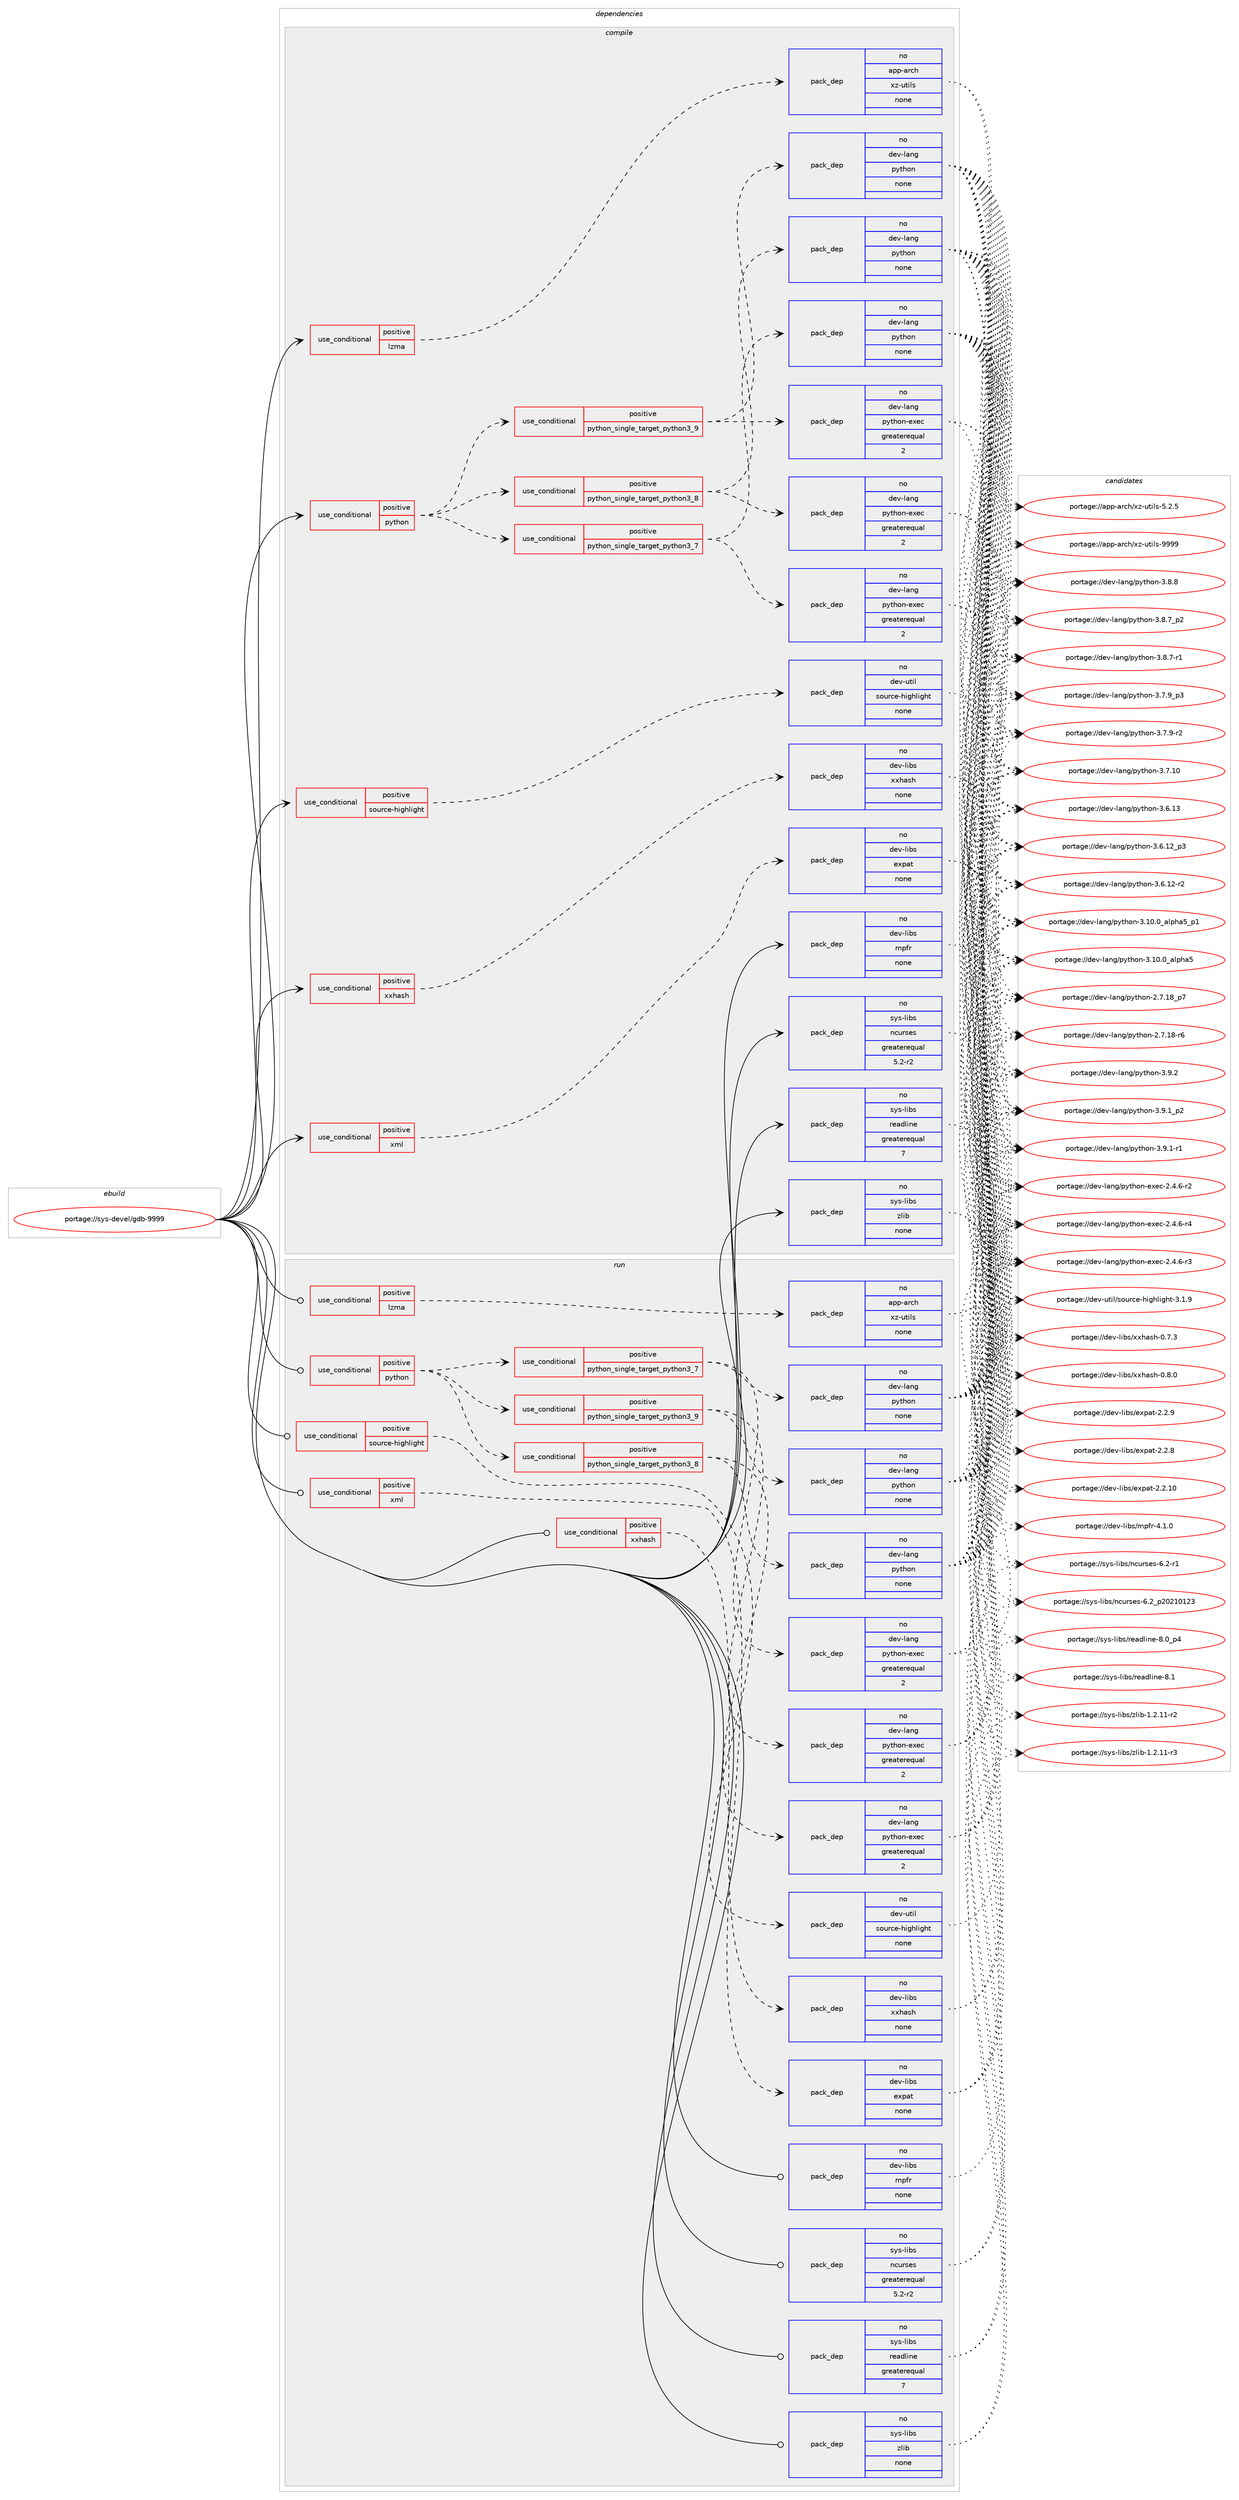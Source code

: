 digraph prolog {

# *************
# Graph options
# *************

newrank=true;
concentrate=true;
compound=true;
graph [rankdir=LR,fontname=Helvetica,fontsize=10,ranksep=1.5];#, ranksep=2.5, nodesep=0.2];
edge  [arrowhead=vee];
node  [fontname=Helvetica,fontsize=10];

# **********
# The ebuild
# **********

subgraph cluster_leftcol {
color=gray;
rank=same;
label=<<i>ebuild</i>>;
id [label="portage://sys-devel/gdb-9999", color=red, width=4, href="../sys-devel/gdb-9999.svg"];
}

# ****************
# The dependencies
# ****************

subgraph cluster_midcol {
color=gray;
label=<<i>dependencies</i>>;
subgraph cluster_compile {
fillcolor="#eeeeee";
style=filled;
label=<<i>compile</i>>;
subgraph cond1235 {
dependency5323 [label=<<TABLE BORDER="0" CELLBORDER="1" CELLSPACING="0" CELLPADDING="4"><TR><TD ROWSPAN="3" CELLPADDING="10">use_conditional</TD></TR><TR><TD>positive</TD></TR><TR><TD>lzma</TD></TR></TABLE>>, shape=none, color=red];
subgraph pack4013 {
dependency5324 [label=<<TABLE BORDER="0" CELLBORDER="1" CELLSPACING="0" CELLPADDING="4" WIDTH="220"><TR><TD ROWSPAN="6" CELLPADDING="30">pack_dep</TD></TR><TR><TD WIDTH="110">no</TD></TR><TR><TD>app-arch</TD></TR><TR><TD>xz-utils</TD></TR><TR><TD>none</TD></TR><TR><TD></TD></TR></TABLE>>, shape=none, color=blue];
}
dependency5323:e -> dependency5324:w [weight=20,style="dashed",arrowhead="vee"];
}
id:e -> dependency5323:w [weight=20,style="solid",arrowhead="vee"];
subgraph cond1236 {
dependency5325 [label=<<TABLE BORDER="0" CELLBORDER="1" CELLSPACING="0" CELLPADDING="4"><TR><TD ROWSPAN="3" CELLPADDING="10">use_conditional</TD></TR><TR><TD>positive</TD></TR><TR><TD>python</TD></TR></TABLE>>, shape=none, color=red];
subgraph cond1237 {
dependency5326 [label=<<TABLE BORDER="0" CELLBORDER="1" CELLSPACING="0" CELLPADDING="4"><TR><TD ROWSPAN="3" CELLPADDING="10">use_conditional</TD></TR><TR><TD>positive</TD></TR><TR><TD>python_single_target_python3_7</TD></TR></TABLE>>, shape=none, color=red];
subgraph pack4014 {
dependency5327 [label=<<TABLE BORDER="0" CELLBORDER="1" CELLSPACING="0" CELLPADDING="4" WIDTH="220"><TR><TD ROWSPAN="6" CELLPADDING="30">pack_dep</TD></TR><TR><TD WIDTH="110">no</TD></TR><TR><TD>dev-lang</TD></TR><TR><TD>python</TD></TR><TR><TD>none</TD></TR><TR><TD></TD></TR></TABLE>>, shape=none, color=blue];
}
dependency5326:e -> dependency5327:w [weight=20,style="dashed",arrowhead="vee"];
subgraph pack4015 {
dependency5328 [label=<<TABLE BORDER="0" CELLBORDER="1" CELLSPACING="0" CELLPADDING="4" WIDTH="220"><TR><TD ROWSPAN="6" CELLPADDING="30">pack_dep</TD></TR><TR><TD WIDTH="110">no</TD></TR><TR><TD>dev-lang</TD></TR><TR><TD>python-exec</TD></TR><TR><TD>greaterequal</TD></TR><TR><TD>2</TD></TR></TABLE>>, shape=none, color=blue];
}
dependency5326:e -> dependency5328:w [weight=20,style="dashed",arrowhead="vee"];
}
dependency5325:e -> dependency5326:w [weight=20,style="dashed",arrowhead="vee"];
subgraph cond1238 {
dependency5329 [label=<<TABLE BORDER="0" CELLBORDER="1" CELLSPACING="0" CELLPADDING="4"><TR><TD ROWSPAN="3" CELLPADDING="10">use_conditional</TD></TR><TR><TD>positive</TD></TR><TR><TD>python_single_target_python3_8</TD></TR></TABLE>>, shape=none, color=red];
subgraph pack4016 {
dependency5330 [label=<<TABLE BORDER="0" CELLBORDER="1" CELLSPACING="0" CELLPADDING="4" WIDTH="220"><TR><TD ROWSPAN="6" CELLPADDING="30">pack_dep</TD></TR><TR><TD WIDTH="110">no</TD></TR><TR><TD>dev-lang</TD></TR><TR><TD>python</TD></TR><TR><TD>none</TD></TR><TR><TD></TD></TR></TABLE>>, shape=none, color=blue];
}
dependency5329:e -> dependency5330:w [weight=20,style="dashed",arrowhead="vee"];
subgraph pack4017 {
dependency5331 [label=<<TABLE BORDER="0" CELLBORDER="1" CELLSPACING="0" CELLPADDING="4" WIDTH="220"><TR><TD ROWSPAN="6" CELLPADDING="30">pack_dep</TD></TR><TR><TD WIDTH="110">no</TD></TR><TR><TD>dev-lang</TD></TR><TR><TD>python-exec</TD></TR><TR><TD>greaterequal</TD></TR><TR><TD>2</TD></TR></TABLE>>, shape=none, color=blue];
}
dependency5329:e -> dependency5331:w [weight=20,style="dashed",arrowhead="vee"];
}
dependency5325:e -> dependency5329:w [weight=20,style="dashed",arrowhead="vee"];
subgraph cond1239 {
dependency5332 [label=<<TABLE BORDER="0" CELLBORDER="1" CELLSPACING="0" CELLPADDING="4"><TR><TD ROWSPAN="3" CELLPADDING="10">use_conditional</TD></TR><TR><TD>positive</TD></TR><TR><TD>python_single_target_python3_9</TD></TR></TABLE>>, shape=none, color=red];
subgraph pack4018 {
dependency5333 [label=<<TABLE BORDER="0" CELLBORDER="1" CELLSPACING="0" CELLPADDING="4" WIDTH="220"><TR><TD ROWSPAN="6" CELLPADDING="30">pack_dep</TD></TR><TR><TD WIDTH="110">no</TD></TR><TR><TD>dev-lang</TD></TR><TR><TD>python</TD></TR><TR><TD>none</TD></TR><TR><TD></TD></TR></TABLE>>, shape=none, color=blue];
}
dependency5332:e -> dependency5333:w [weight=20,style="dashed",arrowhead="vee"];
subgraph pack4019 {
dependency5334 [label=<<TABLE BORDER="0" CELLBORDER="1" CELLSPACING="0" CELLPADDING="4" WIDTH="220"><TR><TD ROWSPAN="6" CELLPADDING="30">pack_dep</TD></TR><TR><TD WIDTH="110">no</TD></TR><TR><TD>dev-lang</TD></TR><TR><TD>python-exec</TD></TR><TR><TD>greaterequal</TD></TR><TR><TD>2</TD></TR></TABLE>>, shape=none, color=blue];
}
dependency5332:e -> dependency5334:w [weight=20,style="dashed",arrowhead="vee"];
}
dependency5325:e -> dependency5332:w [weight=20,style="dashed",arrowhead="vee"];
}
id:e -> dependency5325:w [weight=20,style="solid",arrowhead="vee"];
subgraph cond1240 {
dependency5335 [label=<<TABLE BORDER="0" CELLBORDER="1" CELLSPACING="0" CELLPADDING="4"><TR><TD ROWSPAN="3" CELLPADDING="10">use_conditional</TD></TR><TR><TD>positive</TD></TR><TR><TD>source-highlight</TD></TR></TABLE>>, shape=none, color=red];
subgraph pack4020 {
dependency5336 [label=<<TABLE BORDER="0" CELLBORDER="1" CELLSPACING="0" CELLPADDING="4" WIDTH="220"><TR><TD ROWSPAN="6" CELLPADDING="30">pack_dep</TD></TR><TR><TD WIDTH="110">no</TD></TR><TR><TD>dev-util</TD></TR><TR><TD>source-highlight</TD></TR><TR><TD>none</TD></TR><TR><TD></TD></TR></TABLE>>, shape=none, color=blue];
}
dependency5335:e -> dependency5336:w [weight=20,style="dashed",arrowhead="vee"];
}
id:e -> dependency5335:w [weight=20,style="solid",arrowhead="vee"];
subgraph cond1241 {
dependency5337 [label=<<TABLE BORDER="0" CELLBORDER="1" CELLSPACING="0" CELLPADDING="4"><TR><TD ROWSPAN="3" CELLPADDING="10">use_conditional</TD></TR><TR><TD>positive</TD></TR><TR><TD>xml</TD></TR></TABLE>>, shape=none, color=red];
subgraph pack4021 {
dependency5338 [label=<<TABLE BORDER="0" CELLBORDER="1" CELLSPACING="0" CELLPADDING="4" WIDTH="220"><TR><TD ROWSPAN="6" CELLPADDING="30">pack_dep</TD></TR><TR><TD WIDTH="110">no</TD></TR><TR><TD>dev-libs</TD></TR><TR><TD>expat</TD></TR><TR><TD>none</TD></TR><TR><TD></TD></TR></TABLE>>, shape=none, color=blue];
}
dependency5337:e -> dependency5338:w [weight=20,style="dashed",arrowhead="vee"];
}
id:e -> dependency5337:w [weight=20,style="solid",arrowhead="vee"];
subgraph cond1242 {
dependency5339 [label=<<TABLE BORDER="0" CELLBORDER="1" CELLSPACING="0" CELLPADDING="4"><TR><TD ROWSPAN="3" CELLPADDING="10">use_conditional</TD></TR><TR><TD>positive</TD></TR><TR><TD>xxhash</TD></TR></TABLE>>, shape=none, color=red];
subgraph pack4022 {
dependency5340 [label=<<TABLE BORDER="0" CELLBORDER="1" CELLSPACING="0" CELLPADDING="4" WIDTH="220"><TR><TD ROWSPAN="6" CELLPADDING="30">pack_dep</TD></TR><TR><TD WIDTH="110">no</TD></TR><TR><TD>dev-libs</TD></TR><TR><TD>xxhash</TD></TR><TR><TD>none</TD></TR><TR><TD></TD></TR></TABLE>>, shape=none, color=blue];
}
dependency5339:e -> dependency5340:w [weight=20,style="dashed",arrowhead="vee"];
}
id:e -> dependency5339:w [weight=20,style="solid",arrowhead="vee"];
subgraph pack4023 {
dependency5341 [label=<<TABLE BORDER="0" CELLBORDER="1" CELLSPACING="0" CELLPADDING="4" WIDTH="220"><TR><TD ROWSPAN="6" CELLPADDING="30">pack_dep</TD></TR><TR><TD WIDTH="110">no</TD></TR><TR><TD>dev-libs</TD></TR><TR><TD>mpfr</TD></TR><TR><TD>none</TD></TR><TR><TD></TD></TR></TABLE>>, shape=none, color=blue];
}
id:e -> dependency5341:w [weight=20,style="solid",arrowhead="vee"];
subgraph pack4024 {
dependency5342 [label=<<TABLE BORDER="0" CELLBORDER="1" CELLSPACING="0" CELLPADDING="4" WIDTH="220"><TR><TD ROWSPAN="6" CELLPADDING="30">pack_dep</TD></TR><TR><TD WIDTH="110">no</TD></TR><TR><TD>sys-libs</TD></TR><TR><TD>ncurses</TD></TR><TR><TD>greaterequal</TD></TR><TR><TD>5.2-r2</TD></TR></TABLE>>, shape=none, color=blue];
}
id:e -> dependency5342:w [weight=20,style="solid",arrowhead="vee"];
subgraph pack4025 {
dependency5343 [label=<<TABLE BORDER="0" CELLBORDER="1" CELLSPACING="0" CELLPADDING="4" WIDTH="220"><TR><TD ROWSPAN="6" CELLPADDING="30">pack_dep</TD></TR><TR><TD WIDTH="110">no</TD></TR><TR><TD>sys-libs</TD></TR><TR><TD>readline</TD></TR><TR><TD>greaterequal</TD></TR><TR><TD>7</TD></TR></TABLE>>, shape=none, color=blue];
}
id:e -> dependency5343:w [weight=20,style="solid",arrowhead="vee"];
subgraph pack4026 {
dependency5344 [label=<<TABLE BORDER="0" CELLBORDER="1" CELLSPACING="0" CELLPADDING="4" WIDTH="220"><TR><TD ROWSPAN="6" CELLPADDING="30">pack_dep</TD></TR><TR><TD WIDTH="110">no</TD></TR><TR><TD>sys-libs</TD></TR><TR><TD>zlib</TD></TR><TR><TD>none</TD></TR><TR><TD></TD></TR></TABLE>>, shape=none, color=blue];
}
id:e -> dependency5344:w [weight=20,style="solid",arrowhead="vee"];
}
subgraph cluster_compileandrun {
fillcolor="#eeeeee";
style=filled;
label=<<i>compile and run</i>>;
}
subgraph cluster_run {
fillcolor="#eeeeee";
style=filled;
label=<<i>run</i>>;
subgraph cond1243 {
dependency5345 [label=<<TABLE BORDER="0" CELLBORDER="1" CELLSPACING="0" CELLPADDING="4"><TR><TD ROWSPAN="3" CELLPADDING="10">use_conditional</TD></TR><TR><TD>positive</TD></TR><TR><TD>lzma</TD></TR></TABLE>>, shape=none, color=red];
subgraph pack4027 {
dependency5346 [label=<<TABLE BORDER="0" CELLBORDER="1" CELLSPACING="0" CELLPADDING="4" WIDTH="220"><TR><TD ROWSPAN="6" CELLPADDING="30">pack_dep</TD></TR><TR><TD WIDTH="110">no</TD></TR><TR><TD>app-arch</TD></TR><TR><TD>xz-utils</TD></TR><TR><TD>none</TD></TR><TR><TD></TD></TR></TABLE>>, shape=none, color=blue];
}
dependency5345:e -> dependency5346:w [weight=20,style="dashed",arrowhead="vee"];
}
id:e -> dependency5345:w [weight=20,style="solid",arrowhead="odot"];
subgraph cond1244 {
dependency5347 [label=<<TABLE BORDER="0" CELLBORDER="1" CELLSPACING="0" CELLPADDING="4"><TR><TD ROWSPAN="3" CELLPADDING="10">use_conditional</TD></TR><TR><TD>positive</TD></TR><TR><TD>python</TD></TR></TABLE>>, shape=none, color=red];
subgraph cond1245 {
dependency5348 [label=<<TABLE BORDER="0" CELLBORDER="1" CELLSPACING="0" CELLPADDING="4"><TR><TD ROWSPAN="3" CELLPADDING="10">use_conditional</TD></TR><TR><TD>positive</TD></TR><TR><TD>python_single_target_python3_7</TD></TR></TABLE>>, shape=none, color=red];
subgraph pack4028 {
dependency5349 [label=<<TABLE BORDER="0" CELLBORDER="1" CELLSPACING="0" CELLPADDING="4" WIDTH="220"><TR><TD ROWSPAN="6" CELLPADDING="30">pack_dep</TD></TR><TR><TD WIDTH="110">no</TD></TR><TR><TD>dev-lang</TD></TR><TR><TD>python</TD></TR><TR><TD>none</TD></TR><TR><TD></TD></TR></TABLE>>, shape=none, color=blue];
}
dependency5348:e -> dependency5349:w [weight=20,style="dashed",arrowhead="vee"];
subgraph pack4029 {
dependency5350 [label=<<TABLE BORDER="0" CELLBORDER="1" CELLSPACING="0" CELLPADDING="4" WIDTH="220"><TR><TD ROWSPAN="6" CELLPADDING="30">pack_dep</TD></TR><TR><TD WIDTH="110">no</TD></TR><TR><TD>dev-lang</TD></TR><TR><TD>python-exec</TD></TR><TR><TD>greaterequal</TD></TR><TR><TD>2</TD></TR></TABLE>>, shape=none, color=blue];
}
dependency5348:e -> dependency5350:w [weight=20,style="dashed",arrowhead="vee"];
}
dependency5347:e -> dependency5348:w [weight=20,style="dashed",arrowhead="vee"];
subgraph cond1246 {
dependency5351 [label=<<TABLE BORDER="0" CELLBORDER="1" CELLSPACING="0" CELLPADDING="4"><TR><TD ROWSPAN="3" CELLPADDING="10">use_conditional</TD></TR><TR><TD>positive</TD></TR><TR><TD>python_single_target_python3_8</TD></TR></TABLE>>, shape=none, color=red];
subgraph pack4030 {
dependency5352 [label=<<TABLE BORDER="0" CELLBORDER="1" CELLSPACING="0" CELLPADDING="4" WIDTH="220"><TR><TD ROWSPAN="6" CELLPADDING="30">pack_dep</TD></TR><TR><TD WIDTH="110">no</TD></TR><TR><TD>dev-lang</TD></TR><TR><TD>python</TD></TR><TR><TD>none</TD></TR><TR><TD></TD></TR></TABLE>>, shape=none, color=blue];
}
dependency5351:e -> dependency5352:w [weight=20,style="dashed",arrowhead="vee"];
subgraph pack4031 {
dependency5353 [label=<<TABLE BORDER="0" CELLBORDER="1" CELLSPACING="0" CELLPADDING="4" WIDTH="220"><TR><TD ROWSPAN="6" CELLPADDING="30">pack_dep</TD></TR><TR><TD WIDTH="110">no</TD></TR><TR><TD>dev-lang</TD></TR><TR><TD>python-exec</TD></TR><TR><TD>greaterequal</TD></TR><TR><TD>2</TD></TR></TABLE>>, shape=none, color=blue];
}
dependency5351:e -> dependency5353:w [weight=20,style="dashed",arrowhead="vee"];
}
dependency5347:e -> dependency5351:w [weight=20,style="dashed",arrowhead="vee"];
subgraph cond1247 {
dependency5354 [label=<<TABLE BORDER="0" CELLBORDER="1" CELLSPACING="0" CELLPADDING="4"><TR><TD ROWSPAN="3" CELLPADDING="10">use_conditional</TD></TR><TR><TD>positive</TD></TR><TR><TD>python_single_target_python3_9</TD></TR></TABLE>>, shape=none, color=red];
subgraph pack4032 {
dependency5355 [label=<<TABLE BORDER="0" CELLBORDER="1" CELLSPACING="0" CELLPADDING="4" WIDTH="220"><TR><TD ROWSPAN="6" CELLPADDING="30">pack_dep</TD></TR><TR><TD WIDTH="110">no</TD></TR><TR><TD>dev-lang</TD></TR><TR><TD>python</TD></TR><TR><TD>none</TD></TR><TR><TD></TD></TR></TABLE>>, shape=none, color=blue];
}
dependency5354:e -> dependency5355:w [weight=20,style="dashed",arrowhead="vee"];
subgraph pack4033 {
dependency5356 [label=<<TABLE BORDER="0" CELLBORDER="1" CELLSPACING="0" CELLPADDING="4" WIDTH="220"><TR><TD ROWSPAN="6" CELLPADDING="30">pack_dep</TD></TR><TR><TD WIDTH="110">no</TD></TR><TR><TD>dev-lang</TD></TR><TR><TD>python-exec</TD></TR><TR><TD>greaterequal</TD></TR><TR><TD>2</TD></TR></TABLE>>, shape=none, color=blue];
}
dependency5354:e -> dependency5356:w [weight=20,style="dashed",arrowhead="vee"];
}
dependency5347:e -> dependency5354:w [weight=20,style="dashed",arrowhead="vee"];
}
id:e -> dependency5347:w [weight=20,style="solid",arrowhead="odot"];
subgraph cond1248 {
dependency5357 [label=<<TABLE BORDER="0" CELLBORDER="1" CELLSPACING="0" CELLPADDING="4"><TR><TD ROWSPAN="3" CELLPADDING="10">use_conditional</TD></TR><TR><TD>positive</TD></TR><TR><TD>source-highlight</TD></TR></TABLE>>, shape=none, color=red];
subgraph pack4034 {
dependency5358 [label=<<TABLE BORDER="0" CELLBORDER="1" CELLSPACING="0" CELLPADDING="4" WIDTH="220"><TR><TD ROWSPAN="6" CELLPADDING="30">pack_dep</TD></TR><TR><TD WIDTH="110">no</TD></TR><TR><TD>dev-util</TD></TR><TR><TD>source-highlight</TD></TR><TR><TD>none</TD></TR><TR><TD></TD></TR></TABLE>>, shape=none, color=blue];
}
dependency5357:e -> dependency5358:w [weight=20,style="dashed",arrowhead="vee"];
}
id:e -> dependency5357:w [weight=20,style="solid",arrowhead="odot"];
subgraph cond1249 {
dependency5359 [label=<<TABLE BORDER="0" CELLBORDER="1" CELLSPACING="0" CELLPADDING="4"><TR><TD ROWSPAN="3" CELLPADDING="10">use_conditional</TD></TR><TR><TD>positive</TD></TR><TR><TD>xml</TD></TR></TABLE>>, shape=none, color=red];
subgraph pack4035 {
dependency5360 [label=<<TABLE BORDER="0" CELLBORDER="1" CELLSPACING="0" CELLPADDING="4" WIDTH="220"><TR><TD ROWSPAN="6" CELLPADDING="30">pack_dep</TD></TR><TR><TD WIDTH="110">no</TD></TR><TR><TD>dev-libs</TD></TR><TR><TD>expat</TD></TR><TR><TD>none</TD></TR><TR><TD></TD></TR></TABLE>>, shape=none, color=blue];
}
dependency5359:e -> dependency5360:w [weight=20,style="dashed",arrowhead="vee"];
}
id:e -> dependency5359:w [weight=20,style="solid",arrowhead="odot"];
subgraph cond1250 {
dependency5361 [label=<<TABLE BORDER="0" CELLBORDER="1" CELLSPACING="0" CELLPADDING="4"><TR><TD ROWSPAN="3" CELLPADDING="10">use_conditional</TD></TR><TR><TD>positive</TD></TR><TR><TD>xxhash</TD></TR></TABLE>>, shape=none, color=red];
subgraph pack4036 {
dependency5362 [label=<<TABLE BORDER="0" CELLBORDER="1" CELLSPACING="0" CELLPADDING="4" WIDTH="220"><TR><TD ROWSPAN="6" CELLPADDING="30">pack_dep</TD></TR><TR><TD WIDTH="110">no</TD></TR><TR><TD>dev-libs</TD></TR><TR><TD>xxhash</TD></TR><TR><TD>none</TD></TR><TR><TD></TD></TR></TABLE>>, shape=none, color=blue];
}
dependency5361:e -> dependency5362:w [weight=20,style="dashed",arrowhead="vee"];
}
id:e -> dependency5361:w [weight=20,style="solid",arrowhead="odot"];
subgraph pack4037 {
dependency5363 [label=<<TABLE BORDER="0" CELLBORDER="1" CELLSPACING="0" CELLPADDING="4" WIDTH="220"><TR><TD ROWSPAN="6" CELLPADDING="30">pack_dep</TD></TR><TR><TD WIDTH="110">no</TD></TR><TR><TD>dev-libs</TD></TR><TR><TD>mpfr</TD></TR><TR><TD>none</TD></TR><TR><TD></TD></TR></TABLE>>, shape=none, color=blue];
}
id:e -> dependency5363:w [weight=20,style="solid",arrowhead="odot"];
subgraph pack4038 {
dependency5364 [label=<<TABLE BORDER="0" CELLBORDER="1" CELLSPACING="0" CELLPADDING="4" WIDTH="220"><TR><TD ROWSPAN="6" CELLPADDING="30">pack_dep</TD></TR><TR><TD WIDTH="110">no</TD></TR><TR><TD>sys-libs</TD></TR><TR><TD>ncurses</TD></TR><TR><TD>greaterequal</TD></TR><TR><TD>5.2-r2</TD></TR></TABLE>>, shape=none, color=blue];
}
id:e -> dependency5364:w [weight=20,style="solid",arrowhead="odot"];
subgraph pack4039 {
dependency5365 [label=<<TABLE BORDER="0" CELLBORDER="1" CELLSPACING="0" CELLPADDING="4" WIDTH="220"><TR><TD ROWSPAN="6" CELLPADDING="30">pack_dep</TD></TR><TR><TD WIDTH="110">no</TD></TR><TR><TD>sys-libs</TD></TR><TR><TD>readline</TD></TR><TR><TD>greaterequal</TD></TR><TR><TD>7</TD></TR></TABLE>>, shape=none, color=blue];
}
id:e -> dependency5365:w [weight=20,style="solid",arrowhead="odot"];
subgraph pack4040 {
dependency5366 [label=<<TABLE BORDER="0" CELLBORDER="1" CELLSPACING="0" CELLPADDING="4" WIDTH="220"><TR><TD ROWSPAN="6" CELLPADDING="30">pack_dep</TD></TR><TR><TD WIDTH="110">no</TD></TR><TR><TD>sys-libs</TD></TR><TR><TD>zlib</TD></TR><TR><TD>none</TD></TR><TR><TD></TD></TR></TABLE>>, shape=none, color=blue];
}
id:e -> dependency5366:w [weight=20,style="solid",arrowhead="odot"];
}
}

# **************
# The candidates
# **************

subgraph cluster_choices {
rank=same;
color=gray;
label=<<i>candidates</i>>;

subgraph choice4013 {
color=black;
nodesep=1;
choice9711211245971149910447120122451171161051081154557575757 [label="portage://app-arch/xz-utils-9999", color=red, width=4,href="../app-arch/xz-utils-9999.svg"];
choice971121124597114991044712012245117116105108115455346504653 [label="portage://app-arch/xz-utils-5.2.5", color=red, width=4,href="../app-arch/xz-utils-5.2.5.svg"];
dependency5324:e -> choice9711211245971149910447120122451171161051081154557575757:w [style=dotted,weight="100"];
dependency5324:e -> choice971121124597114991044712012245117116105108115455346504653:w [style=dotted,weight="100"];
}
subgraph choice4014 {
color=black;
nodesep=1;
choice100101118451089711010347112121116104111110455146574650 [label="portage://dev-lang/python-3.9.2", color=red, width=4,href="../dev-lang/python-3.9.2.svg"];
choice1001011184510897110103471121211161041111104551465746499511250 [label="portage://dev-lang/python-3.9.1_p2", color=red, width=4,href="../dev-lang/python-3.9.1_p2.svg"];
choice1001011184510897110103471121211161041111104551465746494511449 [label="portage://dev-lang/python-3.9.1-r1", color=red, width=4,href="../dev-lang/python-3.9.1-r1.svg"];
choice100101118451089711010347112121116104111110455146564656 [label="portage://dev-lang/python-3.8.8", color=red, width=4,href="../dev-lang/python-3.8.8.svg"];
choice1001011184510897110103471121211161041111104551465646559511250 [label="portage://dev-lang/python-3.8.7_p2", color=red, width=4,href="../dev-lang/python-3.8.7_p2.svg"];
choice1001011184510897110103471121211161041111104551465646554511449 [label="portage://dev-lang/python-3.8.7-r1", color=red, width=4,href="../dev-lang/python-3.8.7-r1.svg"];
choice1001011184510897110103471121211161041111104551465546579511251 [label="portage://dev-lang/python-3.7.9_p3", color=red, width=4,href="../dev-lang/python-3.7.9_p3.svg"];
choice1001011184510897110103471121211161041111104551465546574511450 [label="portage://dev-lang/python-3.7.9-r2", color=red, width=4,href="../dev-lang/python-3.7.9-r2.svg"];
choice10010111845108971101034711212111610411111045514655464948 [label="portage://dev-lang/python-3.7.10", color=red, width=4,href="../dev-lang/python-3.7.10.svg"];
choice10010111845108971101034711212111610411111045514654464951 [label="portage://dev-lang/python-3.6.13", color=red, width=4,href="../dev-lang/python-3.6.13.svg"];
choice100101118451089711010347112121116104111110455146544649509511251 [label="portage://dev-lang/python-3.6.12_p3", color=red, width=4,href="../dev-lang/python-3.6.12_p3.svg"];
choice100101118451089711010347112121116104111110455146544649504511450 [label="portage://dev-lang/python-3.6.12-r2", color=red, width=4,href="../dev-lang/python-3.6.12-r2.svg"];
choice10010111845108971101034711212111610411111045514649484648959710811210497539511249 [label="portage://dev-lang/python-3.10.0_alpha5_p1", color=red, width=4,href="../dev-lang/python-3.10.0_alpha5_p1.svg"];
choice1001011184510897110103471121211161041111104551464948464895971081121049753 [label="portage://dev-lang/python-3.10.0_alpha5", color=red, width=4,href="../dev-lang/python-3.10.0_alpha5.svg"];
choice100101118451089711010347112121116104111110455046554649569511255 [label="portage://dev-lang/python-2.7.18_p7", color=red, width=4,href="../dev-lang/python-2.7.18_p7.svg"];
choice100101118451089711010347112121116104111110455046554649564511454 [label="portage://dev-lang/python-2.7.18-r6", color=red, width=4,href="../dev-lang/python-2.7.18-r6.svg"];
dependency5327:e -> choice100101118451089711010347112121116104111110455146574650:w [style=dotted,weight="100"];
dependency5327:e -> choice1001011184510897110103471121211161041111104551465746499511250:w [style=dotted,weight="100"];
dependency5327:e -> choice1001011184510897110103471121211161041111104551465746494511449:w [style=dotted,weight="100"];
dependency5327:e -> choice100101118451089711010347112121116104111110455146564656:w [style=dotted,weight="100"];
dependency5327:e -> choice1001011184510897110103471121211161041111104551465646559511250:w [style=dotted,weight="100"];
dependency5327:e -> choice1001011184510897110103471121211161041111104551465646554511449:w [style=dotted,weight="100"];
dependency5327:e -> choice1001011184510897110103471121211161041111104551465546579511251:w [style=dotted,weight="100"];
dependency5327:e -> choice1001011184510897110103471121211161041111104551465546574511450:w [style=dotted,weight="100"];
dependency5327:e -> choice10010111845108971101034711212111610411111045514655464948:w [style=dotted,weight="100"];
dependency5327:e -> choice10010111845108971101034711212111610411111045514654464951:w [style=dotted,weight="100"];
dependency5327:e -> choice100101118451089711010347112121116104111110455146544649509511251:w [style=dotted,weight="100"];
dependency5327:e -> choice100101118451089711010347112121116104111110455146544649504511450:w [style=dotted,weight="100"];
dependency5327:e -> choice10010111845108971101034711212111610411111045514649484648959710811210497539511249:w [style=dotted,weight="100"];
dependency5327:e -> choice1001011184510897110103471121211161041111104551464948464895971081121049753:w [style=dotted,weight="100"];
dependency5327:e -> choice100101118451089711010347112121116104111110455046554649569511255:w [style=dotted,weight="100"];
dependency5327:e -> choice100101118451089711010347112121116104111110455046554649564511454:w [style=dotted,weight="100"];
}
subgraph choice4015 {
color=black;
nodesep=1;
choice10010111845108971101034711212111610411111045101120101994550465246544511452 [label="portage://dev-lang/python-exec-2.4.6-r4", color=red, width=4,href="../dev-lang/python-exec-2.4.6-r4.svg"];
choice10010111845108971101034711212111610411111045101120101994550465246544511451 [label="portage://dev-lang/python-exec-2.4.6-r3", color=red, width=4,href="../dev-lang/python-exec-2.4.6-r3.svg"];
choice10010111845108971101034711212111610411111045101120101994550465246544511450 [label="portage://dev-lang/python-exec-2.4.6-r2", color=red, width=4,href="../dev-lang/python-exec-2.4.6-r2.svg"];
dependency5328:e -> choice10010111845108971101034711212111610411111045101120101994550465246544511452:w [style=dotted,weight="100"];
dependency5328:e -> choice10010111845108971101034711212111610411111045101120101994550465246544511451:w [style=dotted,weight="100"];
dependency5328:e -> choice10010111845108971101034711212111610411111045101120101994550465246544511450:w [style=dotted,weight="100"];
}
subgraph choice4016 {
color=black;
nodesep=1;
choice100101118451089711010347112121116104111110455146574650 [label="portage://dev-lang/python-3.9.2", color=red, width=4,href="../dev-lang/python-3.9.2.svg"];
choice1001011184510897110103471121211161041111104551465746499511250 [label="portage://dev-lang/python-3.9.1_p2", color=red, width=4,href="../dev-lang/python-3.9.1_p2.svg"];
choice1001011184510897110103471121211161041111104551465746494511449 [label="portage://dev-lang/python-3.9.1-r1", color=red, width=4,href="../dev-lang/python-3.9.1-r1.svg"];
choice100101118451089711010347112121116104111110455146564656 [label="portage://dev-lang/python-3.8.8", color=red, width=4,href="../dev-lang/python-3.8.8.svg"];
choice1001011184510897110103471121211161041111104551465646559511250 [label="portage://dev-lang/python-3.8.7_p2", color=red, width=4,href="../dev-lang/python-3.8.7_p2.svg"];
choice1001011184510897110103471121211161041111104551465646554511449 [label="portage://dev-lang/python-3.8.7-r1", color=red, width=4,href="../dev-lang/python-3.8.7-r1.svg"];
choice1001011184510897110103471121211161041111104551465546579511251 [label="portage://dev-lang/python-3.7.9_p3", color=red, width=4,href="../dev-lang/python-3.7.9_p3.svg"];
choice1001011184510897110103471121211161041111104551465546574511450 [label="portage://dev-lang/python-3.7.9-r2", color=red, width=4,href="../dev-lang/python-3.7.9-r2.svg"];
choice10010111845108971101034711212111610411111045514655464948 [label="portage://dev-lang/python-3.7.10", color=red, width=4,href="../dev-lang/python-3.7.10.svg"];
choice10010111845108971101034711212111610411111045514654464951 [label="portage://dev-lang/python-3.6.13", color=red, width=4,href="../dev-lang/python-3.6.13.svg"];
choice100101118451089711010347112121116104111110455146544649509511251 [label="portage://dev-lang/python-3.6.12_p3", color=red, width=4,href="../dev-lang/python-3.6.12_p3.svg"];
choice100101118451089711010347112121116104111110455146544649504511450 [label="portage://dev-lang/python-3.6.12-r2", color=red, width=4,href="../dev-lang/python-3.6.12-r2.svg"];
choice10010111845108971101034711212111610411111045514649484648959710811210497539511249 [label="portage://dev-lang/python-3.10.0_alpha5_p1", color=red, width=4,href="../dev-lang/python-3.10.0_alpha5_p1.svg"];
choice1001011184510897110103471121211161041111104551464948464895971081121049753 [label="portage://dev-lang/python-3.10.0_alpha5", color=red, width=4,href="../dev-lang/python-3.10.0_alpha5.svg"];
choice100101118451089711010347112121116104111110455046554649569511255 [label="portage://dev-lang/python-2.7.18_p7", color=red, width=4,href="../dev-lang/python-2.7.18_p7.svg"];
choice100101118451089711010347112121116104111110455046554649564511454 [label="portage://dev-lang/python-2.7.18-r6", color=red, width=4,href="../dev-lang/python-2.7.18-r6.svg"];
dependency5330:e -> choice100101118451089711010347112121116104111110455146574650:w [style=dotted,weight="100"];
dependency5330:e -> choice1001011184510897110103471121211161041111104551465746499511250:w [style=dotted,weight="100"];
dependency5330:e -> choice1001011184510897110103471121211161041111104551465746494511449:w [style=dotted,weight="100"];
dependency5330:e -> choice100101118451089711010347112121116104111110455146564656:w [style=dotted,weight="100"];
dependency5330:e -> choice1001011184510897110103471121211161041111104551465646559511250:w [style=dotted,weight="100"];
dependency5330:e -> choice1001011184510897110103471121211161041111104551465646554511449:w [style=dotted,weight="100"];
dependency5330:e -> choice1001011184510897110103471121211161041111104551465546579511251:w [style=dotted,weight="100"];
dependency5330:e -> choice1001011184510897110103471121211161041111104551465546574511450:w [style=dotted,weight="100"];
dependency5330:e -> choice10010111845108971101034711212111610411111045514655464948:w [style=dotted,weight="100"];
dependency5330:e -> choice10010111845108971101034711212111610411111045514654464951:w [style=dotted,weight="100"];
dependency5330:e -> choice100101118451089711010347112121116104111110455146544649509511251:w [style=dotted,weight="100"];
dependency5330:e -> choice100101118451089711010347112121116104111110455146544649504511450:w [style=dotted,weight="100"];
dependency5330:e -> choice10010111845108971101034711212111610411111045514649484648959710811210497539511249:w [style=dotted,weight="100"];
dependency5330:e -> choice1001011184510897110103471121211161041111104551464948464895971081121049753:w [style=dotted,weight="100"];
dependency5330:e -> choice100101118451089711010347112121116104111110455046554649569511255:w [style=dotted,weight="100"];
dependency5330:e -> choice100101118451089711010347112121116104111110455046554649564511454:w [style=dotted,weight="100"];
}
subgraph choice4017 {
color=black;
nodesep=1;
choice10010111845108971101034711212111610411111045101120101994550465246544511452 [label="portage://dev-lang/python-exec-2.4.6-r4", color=red, width=4,href="../dev-lang/python-exec-2.4.6-r4.svg"];
choice10010111845108971101034711212111610411111045101120101994550465246544511451 [label="portage://dev-lang/python-exec-2.4.6-r3", color=red, width=4,href="../dev-lang/python-exec-2.4.6-r3.svg"];
choice10010111845108971101034711212111610411111045101120101994550465246544511450 [label="portage://dev-lang/python-exec-2.4.6-r2", color=red, width=4,href="../dev-lang/python-exec-2.4.6-r2.svg"];
dependency5331:e -> choice10010111845108971101034711212111610411111045101120101994550465246544511452:w [style=dotted,weight="100"];
dependency5331:e -> choice10010111845108971101034711212111610411111045101120101994550465246544511451:w [style=dotted,weight="100"];
dependency5331:e -> choice10010111845108971101034711212111610411111045101120101994550465246544511450:w [style=dotted,weight="100"];
}
subgraph choice4018 {
color=black;
nodesep=1;
choice100101118451089711010347112121116104111110455146574650 [label="portage://dev-lang/python-3.9.2", color=red, width=4,href="../dev-lang/python-3.9.2.svg"];
choice1001011184510897110103471121211161041111104551465746499511250 [label="portage://dev-lang/python-3.9.1_p2", color=red, width=4,href="../dev-lang/python-3.9.1_p2.svg"];
choice1001011184510897110103471121211161041111104551465746494511449 [label="portage://dev-lang/python-3.9.1-r1", color=red, width=4,href="../dev-lang/python-3.9.1-r1.svg"];
choice100101118451089711010347112121116104111110455146564656 [label="portage://dev-lang/python-3.8.8", color=red, width=4,href="../dev-lang/python-3.8.8.svg"];
choice1001011184510897110103471121211161041111104551465646559511250 [label="portage://dev-lang/python-3.8.7_p2", color=red, width=4,href="../dev-lang/python-3.8.7_p2.svg"];
choice1001011184510897110103471121211161041111104551465646554511449 [label="portage://dev-lang/python-3.8.7-r1", color=red, width=4,href="../dev-lang/python-3.8.7-r1.svg"];
choice1001011184510897110103471121211161041111104551465546579511251 [label="portage://dev-lang/python-3.7.9_p3", color=red, width=4,href="../dev-lang/python-3.7.9_p3.svg"];
choice1001011184510897110103471121211161041111104551465546574511450 [label="portage://dev-lang/python-3.7.9-r2", color=red, width=4,href="../dev-lang/python-3.7.9-r2.svg"];
choice10010111845108971101034711212111610411111045514655464948 [label="portage://dev-lang/python-3.7.10", color=red, width=4,href="../dev-lang/python-3.7.10.svg"];
choice10010111845108971101034711212111610411111045514654464951 [label="portage://dev-lang/python-3.6.13", color=red, width=4,href="../dev-lang/python-3.6.13.svg"];
choice100101118451089711010347112121116104111110455146544649509511251 [label="portage://dev-lang/python-3.6.12_p3", color=red, width=4,href="../dev-lang/python-3.6.12_p3.svg"];
choice100101118451089711010347112121116104111110455146544649504511450 [label="portage://dev-lang/python-3.6.12-r2", color=red, width=4,href="../dev-lang/python-3.6.12-r2.svg"];
choice10010111845108971101034711212111610411111045514649484648959710811210497539511249 [label="portage://dev-lang/python-3.10.0_alpha5_p1", color=red, width=4,href="../dev-lang/python-3.10.0_alpha5_p1.svg"];
choice1001011184510897110103471121211161041111104551464948464895971081121049753 [label="portage://dev-lang/python-3.10.0_alpha5", color=red, width=4,href="../dev-lang/python-3.10.0_alpha5.svg"];
choice100101118451089711010347112121116104111110455046554649569511255 [label="portage://dev-lang/python-2.7.18_p7", color=red, width=4,href="../dev-lang/python-2.7.18_p7.svg"];
choice100101118451089711010347112121116104111110455046554649564511454 [label="portage://dev-lang/python-2.7.18-r6", color=red, width=4,href="../dev-lang/python-2.7.18-r6.svg"];
dependency5333:e -> choice100101118451089711010347112121116104111110455146574650:w [style=dotted,weight="100"];
dependency5333:e -> choice1001011184510897110103471121211161041111104551465746499511250:w [style=dotted,weight="100"];
dependency5333:e -> choice1001011184510897110103471121211161041111104551465746494511449:w [style=dotted,weight="100"];
dependency5333:e -> choice100101118451089711010347112121116104111110455146564656:w [style=dotted,weight="100"];
dependency5333:e -> choice1001011184510897110103471121211161041111104551465646559511250:w [style=dotted,weight="100"];
dependency5333:e -> choice1001011184510897110103471121211161041111104551465646554511449:w [style=dotted,weight="100"];
dependency5333:e -> choice1001011184510897110103471121211161041111104551465546579511251:w [style=dotted,weight="100"];
dependency5333:e -> choice1001011184510897110103471121211161041111104551465546574511450:w [style=dotted,weight="100"];
dependency5333:e -> choice10010111845108971101034711212111610411111045514655464948:w [style=dotted,weight="100"];
dependency5333:e -> choice10010111845108971101034711212111610411111045514654464951:w [style=dotted,weight="100"];
dependency5333:e -> choice100101118451089711010347112121116104111110455146544649509511251:w [style=dotted,weight="100"];
dependency5333:e -> choice100101118451089711010347112121116104111110455146544649504511450:w [style=dotted,weight="100"];
dependency5333:e -> choice10010111845108971101034711212111610411111045514649484648959710811210497539511249:w [style=dotted,weight="100"];
dependency5333:e -> choice1001011184510897110103471121211161041111104551464948464895971081121049753:w [style=dotted,weight="100"];
dependency5333:e -> choice100101118451089711010347112121116104111110455046554649569511255:w [style=dotted,weight="100"];
dependency5333:e -> choice100101118451089711010347112121116104111110455046554649564511454:w [style=dotted,weight="100"];
}
subgraph choice4019 {
color=black;
nodesep=1;
choice10010111845108971101034711212111610411111045101120101994550465246544511452 [label="portage://dev-lang/python-exec-2.4.6-r4", color=red, width=4,href="../dev-lang/python-exec-2.4.6-r4.svg"];
choice10010111845108971101034711212111610411111045101120101994550465246544511451 [label="portage://dev-lang/python-exec-2.4.6-r3", color=red, width=4,href="../dev-lang/python-exec-2.4.6-r3.svg"];
choice10010111845108971101034711212111610411111045101120101994550465246544511450 [label="portage://dev-lang/python-exec-2.4.6-r2", color=red, width=4,href="../dev-lang/python-exec-2.4.6-r2.svg"];
dependency5334:e -> choice10010111845108971101034711212111610411111045101120101994550465246544511452:w [style=dotted,weight="100"];
dependency5334:e -> choice10010111845108971101034711212111610411111045101120101994550465246544511451:w [style=dotted,weight="100"];
dependency5334:e -> choice10010111845108971101034711212111610411111045101120101994550465246544511450:w [style=dotted,weight="100"];
}
subgraph choice4020 {
color=black;
nodesep=1;
choice10010111845117116105108471151111171149910145104105103104108105103104116455146494657 [label="portage://dev-util/source-highlight-3.1.9", color=red, width=4,href="../dev-util/source-highlight-3.1.9.svg"];
dependency5336:e -> choice10010111845117116105108471151111171149910145104105103104108105103104116455146494657:w [style=dotted,weight="100"];
}
subgraph choice4021 {
color=black;
nodesep=1;
choice10010111845108105981154710112011297116455046504657 [label="portage://dev-libs/expat-2.2.9", color=red, width=4,href="../dev-libs/expat-2.2.9.svg"];
choice10010111845108105981154710112011297116455046504656 [label="portage://dev-libs/expat-2.2.8", color=red, width=4,href="../dev-libs/expat-2.2.8.svg"];
choice1001011184510810598115471011201129711645504650464948 [label="portage://dev-libs/expat-2.2.10", color=red, width=4,href="../dev-libs/expat-2.2.10.svg"];
dependency5338:e -> choice10010111845108105981154710112011297116455046504657:w [style=dotted,weight="100"];
dependency5338:e -> choice10010111845108105981154710112011297116455046504656:w [style=dotted,weight="100"];
dependency5338:e -> choice1001011184510810598115471011201129711645504650464948:w [style=dotted,weight="100"];
}
subgraph choice4022 {
color=black;
nodesep=1;
choice10010111845108105981154712012010497115104454846564648 [label="portage://dev-libs/xxhash-0.8.0", color=red, width=4,href="../dev-libs/xxhash-0.8.0.svg"];
choice10010111845108105981154712012010497115104454846554651 [label="portage://dev-libs/xxhash-0.7.3", color=red, width=4,href="../dev-libs/xxhash-0.7.3.svg"];
dependency5340:e -> choice10010111845108105981154712012010497115104454846564648:w [style=dotted,weight="100"];
dependency5340:e -> choice10010111845108105981154712012010497115104454846554651:w [style=dotted,weight="100"];
}
subgraph choice4023 {
color=black;
nodesep=1;
choice100101118451081059811547109112102114455246494648 [label="portage://dev-libs/mpfr-4.1.0", color=red, width=4,href="../dev-libs/mpfr-4.1.0.svg"];
dependency5341:e -> choice100101118451081059811547109112102114455246494648:w [style=dotted,weight="100"];
}
subgraph choice4024 {
color=black;
nodesep=1;
choice1151211154510810598115471109911711411510111545544650951125048504948495051 [label="portage://sys-libs/ncurses-6.2_p20210123", color=red, width=4,href="../sys-libs/ncurses-6.2_p20210123.svg"];
choice11512111545108105981154711099117114115101115455446504511449 [label="portage://sys-libs/ncurses-6.2-r1", color=red, width=4,href="../sys-libs/ncurses-6.2-r1.svg"];
dependency5342:e -> choice1151211154510810598115471109911711411510111545544650951125048504948495051:w [style=dotted,weight="100"];
dependency5342:e -> choice11512111545108105981154711099117114115101115455446504511449:w [style=dotted,weight="100"];
}
subgraph choice4025 {
color=black;
nodesep=1;
choice1151211154510810598115471141019710010810511010145564649 [label="portage://sys-libs/readline-8.1", color=red, width=4,href="../sys-libs/readline-8.1.svg"];
choice11512111545108105981154711410197100108105110101455646489511252 [label="portage://sys-libs/readline-8.0_p4", color=red, width=4,href="../sys-libs/readline-8.0_p4.svg"];
dependency5343:e -> choice1151211154510810598115471141019710010810511010145564649:w [style=dotted,weight="100"];
dependency5343:e -> choice11512111545108105981154711410197100108105110101455646489511252:w [style=dotted,weight="100"];
}
subgraph choice4026 {
color=black;
nodesep=1;
choice11512111545108105981154712210810598454946504649494511451 [label="portage://sys-libs/zlib-1.2.11-r3", color=red, width=4,href="../sys-libs/zlib-1.2.11-r3.svg"];
choice11512111545108105981154712210810598454946504649494511450 [label="portage://sys-libs/zlib-1.2.11-r2", color=red, width=4,href="../sys-libs/zlib-1.2.11-r2.svg"];
dependency5344:e -> choice11512111545108105981154712210810598454946504649494511451:w [style=dotted,weight="100"];
dependency5344:e -> choice11512111545108105981154712210810598454946504649494511450:w [style=dotted,weight="100"];
}
subgraph choice4027 {
color=black;
nodesep=1;
choice9711211245971149910447120122451171161051081154557575757 [label="portage://app-arch/xz-utils-9999", color=red, width=4,href="../app-arch/xz-utils-9999.svg"];
choice971121124597114991044712012245117116105108115455346504653 [label="portage://app-arch/xz-utils-5.2.5", color=red, width=4,href="../app-arch/xz-utils-5.2.5.svg"];
dependency5346:e -> choice9711211245971149910447120122451171161051081154557575757:w [style=dotted,weight="100"];
dependency5346:e -> choice971121124597114991044712012245117116105108115455346504653:w [style=dotted,weight="100"];
}
subgraph choice4028 {
color=black;
nodesep=1;
choice100101118451089711010347112121116104111110455146574650 [label="portage://dev-lang/python-3.9.2", color=red, width=4,href="../dev-lang/python-3.9.2.svg"];
choice1001011184510897110103471121211161041111104551465746499511250 [label="portage://dev-lang/python-3.9.1_p2", color=red, width=4,href="../dev-lang/python-3.9.1_p2.svg"];
choice1001011184510897110103471121211161041111104551465746494511449 [label="portage://dev-lang/python-3.9.1-r1", color=red, width=4,href="../dev-lang/python-3.9.1-r1.svg"];
choice100101118451089711010347112121116104111110455146564656 [label="portage://dev-lang/python-3.8.8", color=red, width=4,href="../dev-lang/python-3.8.8.svg"];
choice1001011184510897110103471121211161041111104551465646559511250 [label="portage://dev-lang/python-3.8.7_p2", color=red, width=4,href="../dev-lang/python-3.8.7_p2.svg"];
choice1001011184510897110103471121211161041111104551465646554511449 [label="portage://dev-lang/python-3.8.7-r1", color=red, width=4,href="../dev-lang/python-3.8.7-r1.svg"];
choice1001011184510897110103471121211161041111104551465546579511251 [label="portage://dev-lang/python-3.7.9_p3", color=red, width=4,href="../dev-lang/python-3.7.9_p3.svg"];
choice1001011184510897110103471121211161041111104551465546574511450 [label="portage://dev-lang/python-3.7.9-r2", color=red, width=4,href="../dev-lang/python-3.7.9-r2.svg"];
choice10010111845108971101034711212111610411111045514655464948 [label="portage://dev-lang/python-3.7.10", color=red, width=4,href="../dev-lang/python-3.7.10.svg"];
choice10010111845108971101034711212111610411111045514654464951 [label="portage://dev-lang/python-3.6.13", color=red, width=4,href="../dev-lang/python-3.6.13.svg"];
choice100101118451089711010347112121116104111110455146544649509511251 [label="portage://dev-lang/python-3.6.12_p3", color=red, width=4,href="../dev-lang/python-3.6.12_p3.svg"];
choice100101118451089711010347112121116104111110455146544649504511450 [label="portage://dev-lang/python-3.6.12-r2", color=red, width=4,href="../dev-lang/python-3.6.12-r2.svg"];
choice10010111845108971101034711212111610411111045514649484648959710811210497539511249 [label="portage://dev-lang/python-3.10.0_alpha5_p1", color=red, width=4,href="../dev-lang/python-3.10.0_alpha5_p1.svg"];
choice1001011184510897110103471121211161041111104551464948464895971081121049753 [label="portage://dev-lang/python-3.10.0_alpha5", color=red, width=4,href="../dev-lang/python-3.10.0_alpha5.svg"];
choice100101118451089711010347112121116104111110455046554649569511255 [label="portage://dev-lang/python-2.7.18_p7", color=red, width=4,href="../dev-lang/python-2.7.18_p7.svg"];
choice100101118451089711010347112121116104111110455046554649564511454 [label="portage://dev-lang/python-2.7.18-r6", color=red, width=4,href="../dev-lang/python-2.7.18-r6.svg"];
dependency5349:e -> choice100101118451089711010347112121116104111110455146574650:w [style=dotted,weight="100"];
dependency5349:e -> choice1001011184510897110103471121211161041111104551465746499511250:w [style=dotted,weight="100"];
dependency5349:e -> choice1001011184510897110103471121211161041111104551465746494511449:w [style=dotted,weight="100"];
dependency5349:e -> choice100101118451089711010347112121116104111110455146564656:w [style=dotted,weight="100"];
dependency5349:e -> choice1001011184510897110103471121211161041111104551465646559511250:w [style=dotted,weight="100"];
dependency5349:e -> choice1001011184510897110103471121211161041111104551465646554511449:w [style=dotted,weight="100"];
dependency5349:e -> choice1001011184510897110103471121211161041111104551465546579511251:w [style=dotted,weight="100"];
dependency5349:e -> choice1001011184510897110103471121211161041111104551465546574511450:w [style=dotted,weight="100"];
dependency5349:e -> choice10010111845108971101034711212111610411111045514655464948:w [style=dotted,weight="100"];
dependency5349:e -> choice10010111845108971101034711212111610411111045514654464951:w [style=dotted,weight="100"];
dependency5349:e -> choice100101118451089711010347112121116104111110455146544649509511251:w [style=dotted,weight="100"];
dependency5349:e -> choice100101118451089711010347112121116104111110455146544649504511450:w [style=dotted,weight="100"];
dependency5349:e -> choice10010111845108971101034711212111610411111045514649484648959710811210497539511249:w [style=dotted,weight="100"];
dependency5349:e -> choice1001011184510897110103471121211161041111104551464948464895971081121049753:w [style=dotted,weight="100"];
dependency5349:e -> choice100101118451089711010347112121116104111110455046554649569511255:w [style=dotted,weight="100"];
dependency5349:e -> choice100101118451089711010347112121116104111110455046554649564511454:w [style=dotted,weight="100"];
}
subgraph choice4029 {
color=black;
nodesep=1;
choice10010111845108971101034711212111610411111045101120101994550465246544511452 [label="portage://dev-lang/python-exec-2.4.6-r4", color=red, width=4,href="../dev-lang/python-exec-2.4.6-r4.svg"];
choice10010111845108971101034711212111610411111045101120101994550465246544511451 [label="portage://dev-lang/python-exec-2.4.6-r3", color=red, width=4,href="../dev-lang/python-exec-2.4.6-r3.svg"];
choice10010111845108971101034711212111610411111045101120101994550465246544511450 [label="portage://dev-lang/python-exec-2.4.6-r2", color=red, width=4,href="../dev-lang/python-exec-2.4.6-r2.svg"];
dependency5350:e -> choice10010111845108971101034711212111610411111045101120101994550465246544511452:w [style=dotted,weight="100"];
dependency5350:e -> choice10010111845108971101034711212111610411111045101120101994550465246544511451:w [style=dotted,weight="100"];
dependency5350:e -> choice10010111845108971101034711212111610411111045101120101994550465246544511450:w [style=dotted,weight="100"];
}
subgraph choice4030 {
color=black;
nodesep=1;
choice100101118451089711010347112121116104111110455146574650 [label="portage://dev-lang/python-3.9.2", color=red, width=4,href="../dev-lang/python-3.9.2.svg"];
choice1001011184510897110103471121211161041111104551465746499511250 [label="portage://dev-lang/python-3.9.1_p2", color=red, width=4,href="../dev-lang/python-3.9.1_p2.svg"];
choice1001011184510897110103471121211161041111104551465746494511449 [label="portage://dev-lang/python-3.9.1-r1", color=red, width=4,href="../dev-lang/python-3.9.1-r1.svg"];
choice100101118451089711010347112121116104111110455146564656 [label="portage://dev-lang/python-3.8.8", color=red, width=4,href="../dev-lang/python-3.8.8.svg"];
choice1001011184510897110103471121211161041111104551465646559511250 [label="portage://dev-lang/python-3.8.7_p2", color=red, width=4,href="../dev-lang/python-3.8.7_p2.svg"];
choice1001011184510897110103471121211161041111104551465646554511449 [label="portage://dev-lang/python-3.8.7-r1", color=red, width=4,href="../dev-lang/python-3.8.7-r1.svg"];
choice1001011184510897110103471121211161041111104551465546579511251 [label="portage://dev-lang/python-3.7.9_p3", color=red, width=4,href="../dev-lang/python-3.7.9_p3.svg"];
choice1001011184510897110103471121211161041111104551465546574511450 [label="portage://dev-lang/python-3.7.9-r2", color=red, width=4,href="../dev-lang/python-3.7.9-r2.svg"];
choice10010111845108971101034711212111610411111045514655464948 [label="portage://dev-lang/python-3.7.10", color=red, width=4,href="../dev-lang/python-3.7.10.svg"];
choice10010111845108971101034711212111610411111045514654464951 [label="portage://dev-lang/python-3.6.13", color=red, width=4,href="../dev-lang/python-3.6.13.svg"];
choice100101118451089711010347112121116104111110455146544649509511251 [label="portage://dev-lang/python-3.6.12_p3", color=red, width=4,href="../dev-lang/python-3.6.12_p3.svg"];
choice100101118451089711010347112121116104111110455146544649504511450 [label="portage://dev-lang/python-3.6.12-r2", color=red, width=4,href="../dev-lang/python-3.6.12-r2.svg"];
choice10010111845108971101034711212111610411111045514649484648959710811210497539511249 [label="portage://dev-lang/python-3.10.0_alpha5_p1", color=red, width=4,href="../dev-lang/python-3.10.0_alpha5_p1.svg"];
choice1001011184510897110103471121211161041111104551464948464895971081121049753 [label="portage://dev-lang/python-3.10.0_alpha5", color=red, width=4,href="../dev-lang/python-3.10.0_alpha5.svg"];
choice100101118451089711010347112121116104111110455046554649569511255 [label="portage://dev-lang/python-2.7.18_p7", color=red, width=4,href="../dev-lang/python-2.7.18_p7.svg"];
choice100101118451089711010347112121116104111110455046554649564511454 [label="portage://dev-lang/python-2.7.18-r6", color=red, width=4,href="../dev-lang/python-2.7.18-r6.svg"];
dependency5352:e -> choice100101118451089711010347112121116104111110455146574650:w [style=dotted,weight="100"];
dependency5352:e -> choice1001011184510897110103471121211161041111104551465746499511250:w [style=dotted,weight="100"];
dependency5352:e -> choice1001011184510897110103471121211161041111104551465746494511449:w [style=dotted,weight="100"];
dependency5352:e -> choice100101118451089711010347112121116104111110455146564656:w [style=dotted,weight="100"];
dependency5352:e -> choice1001011184510897110103471121211161041111104551465646559511250:w [style=dotted,weight="100"];
dependency5352:e -> choice1001011184510897110103471121211161041111104551465646554511449:w [style=dotted,weight="100"];
dependency5352:e -> choice1001011184510897110103471121211161041111104551465546579511251:w [style=dotted,weight="100"];
dependency5352:e -> choice1001011184510897110103471121211161041111104551465546574511450:w [style=dotted,weight="100"];
dependency5352:e -> choice10010111845108971101034711212111610411111045514655464948:w [style=dotted,weight="100"];
dependency5352:e -> choice10010111845108971101034711212111610411111045514654464951:w [style=dotted,weight="100"];
dependency5352:e -> choice100101118451089711010347112121116104111110455146544649509511251:w [style=dotted,weight="100"];
dependency5352:e -> choice100101118451089711010347112121116104111110455146544649504511450:w [style=dotted,weight="100"];
dependency5352:e -> choice10010111845108971101034711212111610411111045514649484648959710811210497539511249:w [style=dotted,weight="100"];
dependency5352:e -> choice1001011184510897110103471121211161041111104551464948464895971081121049753:w [style=dotted,weight="100"];
dependency5352:e -> choice100101118451089711010347112121116104111110455046554649569511255:w [style=dotted,weight="100"];
dependency5352:e -> choice100101118451089711010347112121116104111110455046554649564511454:w [style=dotted,weight="100"];
}
subgraph choice4031 {
color=black;
nodesep=1;
choice10010111845108971101034711212111610411111045101120101994550465246544511452 [label="portage://dev-lang/python-exec-2.4.6-r4", color=red, width=4,href="../dev-lang/python-exec-2.4.6-r4.svg"];
choice10010111845108971101034711212111610411111045101120101994550465246544511451 [label="portage://dev-lang/python-exec-2.4.6-r3", color=red, width=4,href="../dev-lang/python-exec-2.4.6-r3.svg"];
choice10010111845108971101034711212111610411111045101120101994550465246544511450 [label="portage://dev-lang/python-exec-2.4.6-r2", color=red, width=4,href="../dev-lang/python-exec-2.4.6-r2.svg"];
dependency5353:e -> choice10010111845108971101034711212111610411111045101120101994550465246544511452:w [style=dotted,weight="100"];
dependency5353:e -> choice10010111845108971101034711212111610411111045101120101994550465246544511451:w [style=dotted,weight="100"];
dependency5353:e -> choice10010111845108971101034711212111610411111045101120101994550465246544511450:w [style=dotted,weight="100"];
}
subgraph choice4032 {
color=black;
nodesep=1;
choice100101118451089711010347112121116104111110455146574650 [label="portage://dev-lang/python-3.9.2", color=red, width=4,href="../dev-lang/python-3.9.2.svg"];
choice1001011184510897110103471121211161041111104551465746499511250 [label="portage://dev-lang/python-3.9.1_p2", color=red, width=4,href="../dev-lang/python-3.9.1_p2.svg"];
choice1001011184510897110103471121211161041111104551465746494511449 [label="portage://dev-lang/python-3.9.1-r1", color=red, width=4,href="../dev-lang/python-3.9.1-r1.svg"];
choice100101118451089711010347112121116104111110455146564656 [label="portage://dev-lang/python-3.8.8", color=red, width=4,href="../dev-lang/python-3.8.8.svg"];
choice1001011184510897110103471121211161041111104551465646559511250 [label="portage://dev-lang/python-3.8.7_p2", color=red, width=4,href="../dev-lang/python-3.8.7_p2.svg"];
choice1001011184510897110103471121211161041111104551465646554511449 [label="portage://dev-lang/python-3.8.7-r1", color=red, width=4,href="../dev-lang/python-3.8.7-r1.svg"];
choice1001011184510897110103471121211161041111104551465546579511251 [label="portage://dev-lang/python-3.7.9_p3", color=red, width=4,href="../dev-lang/python-3.7.9_p3.svg"];
choice1001011184510897110103471121211161041111104551465546574511450 [label="portage://dev-lang/python-3.7.9-r2", color=red, width=4,href="../dev-lang/python-3.7.9-r2.svg"];
choice10010111845108971101034711212111610411111045514655464948 [label="portage://dev-lang/python-3.7.10", color=red, width=4,href="../dev-lang/python-3.7.10.svg"];
choice10010111845108971101034711212111610411111045514654464951 [label="portage://dev-lang/python-3.6.13", color=red, width=4,href="../dev-lang/python-3.6.13.svg"];
choice100101118451089711010347112121116104111110455146544649509511251 [label="portage://dev-lang/python-3.6.12_p3", color=red, width=4,href="../dev-lang/python-3.6.12_p3.svg"];
choice100101118451089711010347112121116104111110455146544649504511450 [label="portage://dev-lang/python-3.6.12-r2", color=red, width=4,href="../dev-lang/python-3.6.12-r2.svg"];
choice10010111845108971101034711212111610411111045514649484648959710811210497539511249 [label="portage://dev-lang/python-3.10.0_alpha5_p1", color=red, width=4,href="../dev-lang/python-3.10.0_alpha5_p1.svg"];
choice1001011184510897110103471121211161041111104551464948464895971081121049753 [label="portage://dev-lang/python-3.10.0_alpha5", color=red, width=4,href="../dev-lang/python-3.10.0_alpha5.svg"];
choice100101118451089711010347112121116104111110455046554649569511255 [label="portage://dev-lang/python-2.7.18_p7", color=red, width=4,href="../dev-lang/python-2.7.18_p7.svg"];
choice100101118451089711010347112121116104111110455046554649564511454 [label="portage://dev-lang/python-2.7.18-r6", color=red, width=4,href="../dev-lang/python-2.7.18-r6.svg"];
dependency5355:e -> choice100101118451089711010347112121116104111110455146574650:w [style=dotted,weight="100"];
dependency5355:e -> choice1001011184510897110103471121211161041111104551465746499511250:w [style=dotted,weight="100"];
dependency5355:e -> choice1001011184510897110103471121211161041111104551465746494511449:w [style=dotted,weight="100"];
dependency5355:e -> choice100101118451089711010347112121116104111110455146564656:w [style=dotted,weight="100"];
dependency5355:e -> choice1001011184510897110103471121211161041111104551465646559511250:w [style=dotted,weight="100"];
dependency5355:e -> choice1001011184510897110103471121211161041111104551465646554511449:w [style=dotted,weight="100"];
dependency5355:e -> choice1001011184510897110103471121211161041111104551465546579511251:w [style=dotted,weight="100"];
dependency5355:e -> choice1001011184510897110103471121211161041111104551465546574511450:w [style=dotted,weight="100"];
dependency5355:e -> choice10010111845108971101034711212111610411111045514655464948:w [style=dotted,weight="100"];
dependency5355:e -> choice10010111845108971101034711212111610411111045514654464951:w [style=dotted,weight="100"];
dependency5355:e -> choice100101118451089711010347112121116104111110455146544649509511251:w [style=dotted,weight="100"];
dependency5355:e -> choice100101118451089711010347112121116104111110455146544649504511450:w [style=dotted,weight="100"];
dependency5355:e -> choice10010111845108971101034711212111610411111045514649484648959710811210497539511249:w [style=dotted,weight="100"];
dependency5355:e -> choice1001011184510897110103471121211161041111104551464948464895971081121049753:w [style=dotted,weight="100"];
dependency5355:e -> choice100101118451089711010347112121116104111110455046554649569511255:w [style=dotted,weight="100"];
dependency5355:e -> choice100101118451089711010347112121116104111110455046554649564511454:w [style=dotted,weight="100"];
}
subgraph choice4033 {
color=black;
nodesep=1;
choice10010111845108971101034711212111610411111045101120101994550465246544511452 [label="portage://dev-lang/python-exec-2.4.6-r4", color=red, width=4,href="../dev-lang/python-exec-2.4.6-r4.svg"];
choice10010111845108971101034711212111610411111045101120101994550465246544511451 [label="portage://dev-lang/python-exec-2.4.6-r3", color=red, width=4,href="../dev-lang/python-exec-2.4.6-r3.svg"];
choice10010111845108971101034711212111610411111045101120101994550465246544511450 [label="portage://dev-lang/python-exec-2.4.6-r2", color=red, width=4,href="../dev-lang/python-exec-2.4.6-r2.svg"];
dependency5356:e -> choice10010111845108971101034711212111610411111045101120101994550465246544511452:w [style=dotted,weight="100"];
dependency5356:e -> choice10010111845108971101034711212111610411111045101120101994550465246544511451:w [style=dotted,weight="100"];
dependency5356:e -> choice10010111845108971101034711212111610411111045101120101994550465246544511450:w [style=dotted,weight="100"];
}
subgraph choice4034 {
color=black;
nodesep=1;
choice10010111845117116105108471151111171149910145104105103104108105103104116455146494657 [label="portage://dev-util/source-highlight-3.1.9", color=red, width=4,href="../dev-util/source-highlight-3.1.9.svg"];
dependency5358:e -> choice10010111845117116105108471151111171149910145104105103104108105103104116455146494657:w [style=dotted,weight="100"];
}
subgraph choice4035 {
color=black;
nodesep=1;
choice10010111845108105981154710112011297116455046504657 [label="portage://dev-libs/expat-2.2.9", color=red, width=4,href="../dev-libs/expat-2.2.9.svg"];
choice10010111845108105981154710112011297116455046504656 [label="portage://dev-libs/expat-2.2.8", color=red, width=4,href="../dev-libs/expat-2.2.8.svg"];
choice1001011184510810598115471011201129711645504650464948 [label="portage://dev-libs/expat-2.2.10", color=red, width=4,href="../dev-libs/expat-2.2.10.svg"];
dependency5360:e -> choice10010111845108105981154710112011297116455046504657:w [style=dotted,weight="100"];
dependency5360:e -> choice10010111845108105981154710112011297116455046504656:w [style=dotted,weight="100"];
dependency5360:e -> choice1001011184510810598115471011201129711645504650464948:w [style=dotted,weight="100"];
}
subgraph choice4036 {
color=black;
nodesep=1;
choice10010111845108105981154712012010497115104454846564648 [label="portage://dev-libs/xxhash-0.8.0", color=red, width=4,href="../dev-libs/xxhash-0.8.0.svg"];
choice10010111845108105981154712012010497115104454846554651 [label="portage://dev-libs/xxhash-0.7.3", color=red, width=4,href="../dev-libs/xxhash-0.7.3.svg"];
dependency5362:e -> choice10010111845108105981154712012010497115104454846564648:w [style=dotted,weight="100"];
dependency5362:e -> choice10010111845108105981154712012010497115104454846554651:w [style=dotted,weight="100"];
}
subgraph choice4037 {
color=black;
nodesep=1;
choice100101118451081059811547109112102114455246494648 [label="portage://dev-libs/mpfr-4.1.0", color=red, width=4,href="../dev-libs/mpfr-4.1.0.svg"];
dependency5363:e -> choice100101118451081059811547109112102114455246494648:w [style=dotted,weight="100"];
}
subgraph choice4038 {
color=black;
nodesep=1;
choice1151211154510810598115471109911711411510111545544650951125048504948495051 [label="portage://sys-libs/ncurses-6.2_p20210123", color=red, width=4,href="../sys-libs/ncurses-6.2_p20210123.svg"];
choice11512111545108105981154711099117114115101115455446504511449 [label="portage://sys-libs/ncurses-6.2-r1", color=red, width=4,href="../sys-libs/ncurses-6.2-r1.svg"];
dependency5364:e -> choice1151211154510810598115471109911711411510111545544650951125048504948495051:w [style=dotted,weight="100"];
dependency5364:e -> choice11512111545108105981154711099117114115101115455446504511449:w [style=dotted,weight="100"];
}
subgraph choice4039 {
color=black;
nodesep=1;
choice1151211154510810598115471141019710010810511010145564649 [label="portage://sys-libs/readline-8.1", color=red, width=4,href="../sys-libs/readline-8.1.svg"];
choice11512111545108105981154711410197100108105110101455646489511252 [label="portage://sys-libs/readline-8.0_p4", color=red, width=4,href="../sys-libs/readline-8.0_p4.svg"];
dependency5365:e -> choice1151211154510810598115471141019710010810511010145564649:w [style=dotted,weight="100"];
dependency5365:e -> choice11512111545108105981154711410197100108105110101455646489511252:w [style=dotted,weight="100"];
}
subgraph choice4040 {
color=black;
nodesep=1;
choice11512111545108105981154712210810598454946504649494511451 [label="portage://sys-libs/zlib-1.2.11-r3", color=red, width=4,href="../sys-libs/zlib-1.2.11-r3.svg"];
choice11512111545108105981154712210810598454946504649494511450 [label="portage://sys-libs/zlib-1.2.11-r2", color=red, width=4,href="../sys-libs/zlib-1.2.11-r2.svg"];
dependency5366:e -> choice11512111545108105981154712210810598454946504649494511451:w [style=dotted,weight="100"];
dependency5366:e -> choice11512111545108105981154712210810598454946504649494511450:w [style=dotted,weight="100"];
}
}

}
